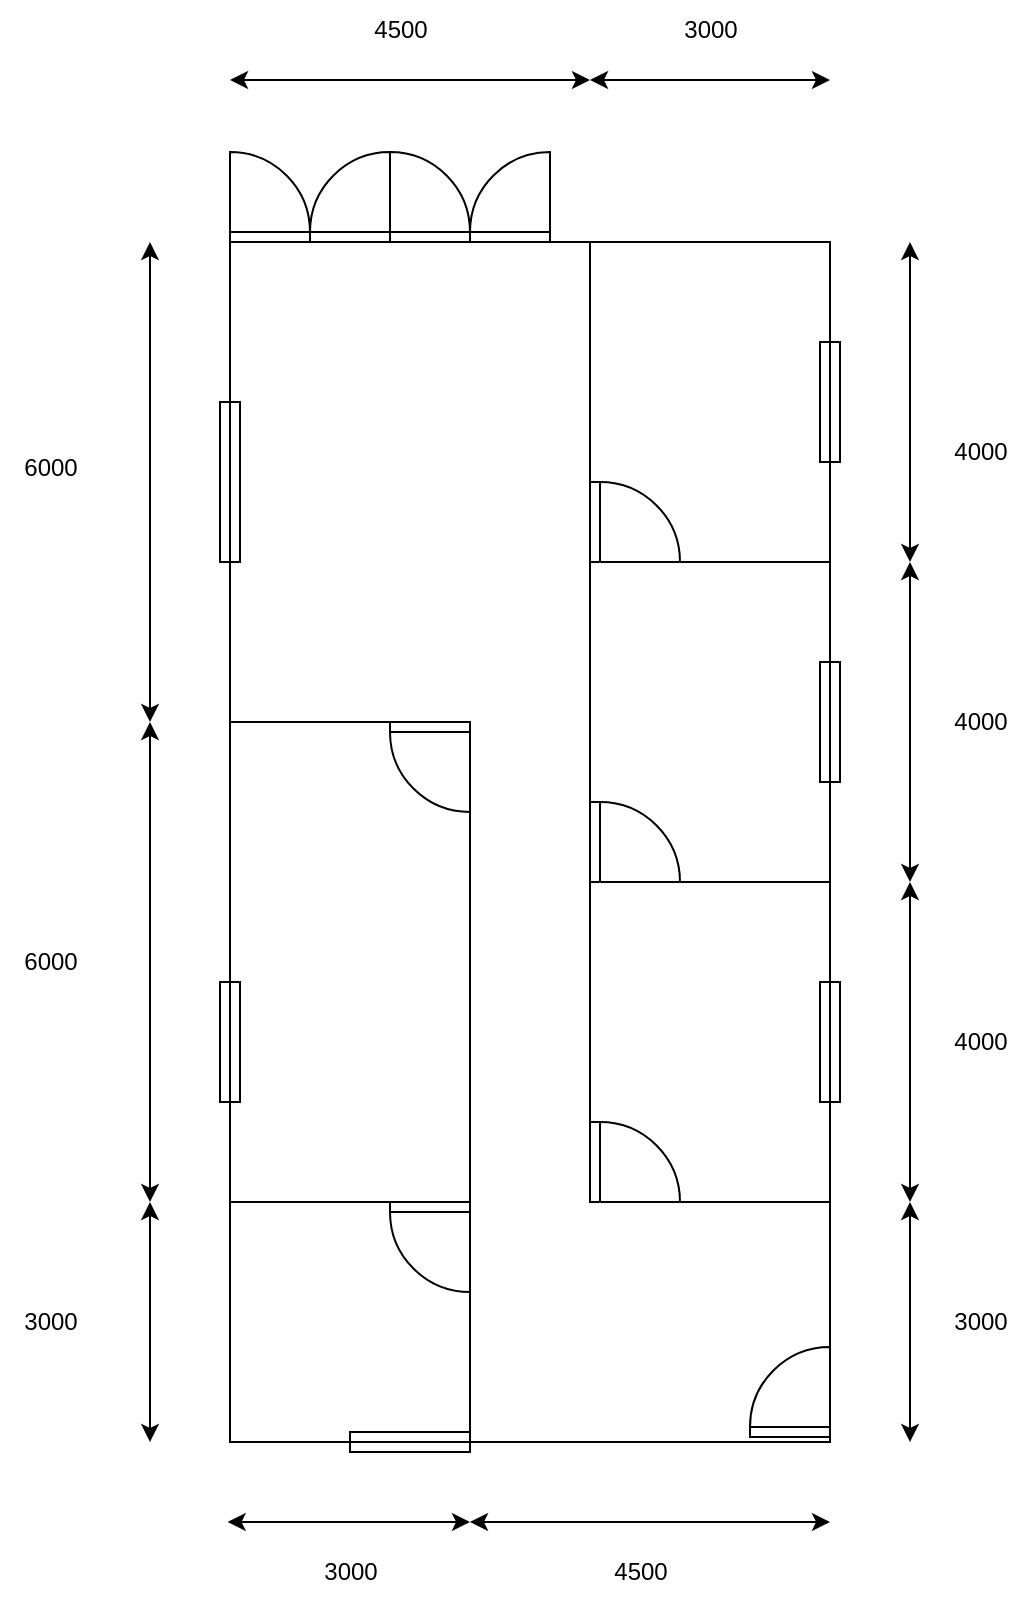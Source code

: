 <mxfile version="22.0.4" type="github">
  <diagram name="Page-1" id="PrSZD1s-5RXQUpFa0iiU">
    <mxGraphModel dx="1466" dy="1961" grid="1" gridSize="10" guides="1" tooltips="1" connect="1" arrows="1" fold="1" page="1" pageScale="1" pageWidth="850" pageHeight="1100" math="0" shadow="0">
      <root>
        <mxCell id="0" />
        <mxCell id="1" parent="0" />
        <mxCell id="2Ce0qXYtHqCFU7eTQXOD-29" value="" style="rounded=0;whiteSpace=wrap;html=1;" vertex="1" parent="1">
          <mxGeometry x="240" y="40" width="300" height="600" as="geometry" />
        </mxCell>
        <mxCell id="2Ce0qXYtHqCFU7eTQXOD-30" value="" style="rounded=0;whiteSpace=wrap;html=1;" vertex="1" parent="1">
          <mxGeometry x="240" y="520" width="120" height="120" as="geometry" />
        </mxCell>
        <mxCell id="2Ce0qXYtHqCFU7eTQXOD-31" value="" style="rounded=0;whiteSpace=wrap;html=1;" vertex="1" parent="1">
          <mxGeometry x="240" y="280" width="120" height="240" as="geometry" />
        </mxCell>
        <mxCell id="2Ce0qXYtHqCFU7eTQXOD-33" value="" style="rounded=0;whiteSpace=wrap;html=1;" vertex="1" parent="1">
          <mxGeometry x="420" y="360" width="120" height="160" as="geometry" />
        </mxCell>
        <mxCell id="2Ce0qXYtHqCFU7eTQXOD-34" value="" style="rounded=0;whiteSpace=wrap;html=1;" vertex="1" parent="1">
          <mxGeometry x="420" y="200" width="120" height="160" as="geometry" />
        </mxCell>
        <mxCell id="2Ce0qXYtHqCFU7eTQXOD-35" value="" style="rounded=0;whiteSpace=wrap;html=1;" vertex="1" parent="1">
          <mxGeometry x="420" y="40" width="120" height="160" as="geometry" />
        </mxCell>
        <mxCell id="2Ce0qXYtHqCFU7eTQXOD-36" value="" style="endArrow=classic;startArrow=classic;html=1;rounded=0;" edge="1" parent="1">
          <mxGeometry width="50" height="50" relative="1" as="geometry">
            <mxPoint x="240" y="-41" as="sourcePoint" />
            <mxPoint x="420" y="-41" as="targetPoint" />
          </mxGeometry>
        </mxCell>
        <mxCell id="2Ce0qXYtHqCFU7eTQXOD-37" value="" style="endArrow=classic;startArrow=classic;html=1;rounded=0;" edge="1" parent="1">
          <mxGeometry width="50" height="50" relative="1" as="geometry">
            <mxPoint x="420" y="-41" as="sourcePoint" />
            <mxPoint x="540" y="-41" as="targetPoint" />
          </mxGeometry>
        </mxCell>
        <mxCell id="2Ce0qXYtHqCFU7eTQXOD-38" value="" style="endArrow=classic;startArrow=classic;html=1;rounded=0;" edge="1" parent="1">
          <mxGeometry width="50" height="50" relative="1" as="geometry">
            <mxPoint x="200" y="280" as="sourcePoint" />
            <mxPoint x="200" y="40" as="targetPoint" />
          </mxGeometry>
        </mxCell>
        <mxCell id="2Ce0qXYtHqCFU7eTQXOD-39" value="" style="endArrow=classic;startArrow=classic;html=1;rounded=0;" edge="1" parent="1">
          <mxGeometry width="50" height="50" relative="1" as="geometry">
            <mxPoint x="200" y="520" as="sourcePoint" />
            <mxPoint x="200" y="280" as="targetPoint" />
          </mxGeometry>
        </mxCell>
        <mxCell id="2Ce0qXYtHqCFU7eTQXOD-40" value="" style="endArrow=classic;startArrow=classic;html=1;rounded=0;" edge="1" parent="1">
          <mxGeometry width="50" height="50" relative="1" as="geometry">
            <mxPoint x="200" y="640" as="sourcePoint" />
            <mxPoint x="200" y="520" as="targetPoint" />
          </mxGeometry>
        </mxCell>
        <mxCell id="2Ce0qXYtHqCFU7eTQXOD-41" value="" style="endArrow=classic;startArrow=classic;html=1;rounded=0;" edge="1" parent="1">
          <mxGeometry width="50" height="50" relative="1" as="geometry">
            <mxPoint x="580" y="200" as="sourcePoint" />
            <mxPoint x="580" y="40" as="targetPoint" />
          </mxGeometry>
        </mxCell>
        <mxCell id="2Ce0qXYtHqCFU7eTQXOD-42" value="" style="endArrow=classic;startArrow=classic;html=1;rounded=0;" edge="1" parent="1">
          <mxGeometry width="50" height="50" relative="1" as="geometry">
            <mxPoint x="580" y="360" as="sourcePoint" />
            <mxPoint x="580" y="200" as="targetPoint" />
          </mxGeometry>
        </mxCell>
        <mxCell id="2Ce0qXYtHqCFU7eTQXOD-43" value="" style="endArrow=classic;startArrow=classic;html=1;rounded=0;" edge="1" parent="1">
          <mxGeometry width="50" height="50" relative="1" as="geometry">
            <mxPoint x="580" y="520" as="sourcePoint" />
            <mxPoint x="580" y="360" as="targetPoint" />
          </mxGeometry>
        </mxCell>
        <mxCell id="2Ce0qXYtHqCFU7eTQXOD-44" value="" style="endArrow=classic;startArrow=classic;html=1;rounded=0;" edge="1" parent="1">
          <mxGeometry width="50" height="50" relative="1" as="geometry">
            <mxPoint x="580" y="640" as="sourcePoint" />
            <mxPoint x="580" y="520" as="targetPoint" />
          </mxGeometry>
        </mxCell>
        <mxCell id="2Ce0qXYtHqCFU7eTQXOD-45" value="" style="endArrow=classic;startArrow=classic;html=1;rounded=0;" edge="1" parent="1">
          <mxGeometry width="50" height="50" relative="1" as="geometry">
            <mxPoint x="360" y="680" as="sourcePoint" />
            <mxPoint x="238.82" y="680" as="targetPoint" />
          </mxGeometry>
        </mxCell>
        <mxCell id="2Ce0qXYtHqCFU7eTQXOD-46" value="" style="endArrow=classic;startArrow=classic;html=1;rounded=0;" edge="1" parent="1">
          <mxGeometry width="50" height="50" relative="1" as="geometry">
            <mxPoint x="540" y="680" as="sourcePoint" />
            <mxPoint x="360" y="680" as="targetPoint" />
          </mxGeometry>
        </mxCell>
        <mxCell id="2Ce0qXYtHqCFU7eTQXOD-47" value="4500" style="text;html=1;align=center;verticalAlign=middle;resizable=0;points=[];autosize=1;strokeColor=none;fillColor=none;" vertex="1" parent="1">
          <mxGeometry x="300" y="-81" width="50" height="30" as="geometry" />
        </mxCell>
        <mxCell id="2Ce0qXYtHqCFU7eTQXOD-48" value="3000" style="text;html=1;align=center;verticalAlign=middle;resizable=0;points=[];autosize=1;strokeColor=none;fillColor=none;" vertex="1" parent="1">
          <mxGeometry x="455" y="-81" width="50" height="30" as="geometry" />
        </mxCell>
        <mxCell id="2Ce0qXYtHqCFU7eTQXOD-49" value="6000" style="text;html=1;align=center;verticalAlign=middle;resizable=0;points=[];autosize=1;strokeColor=none;fillColor=none;" vertex="1" parent="1">
          <mxGeometry x="125" y="138" width="50" height="30" as="geometry" />
        </mxCell>
        <mxCell id="2Ce0qXYtHqCFU7eTQXOD-50" value="6000" style="text;html=1;align=center;verticalAlign=middle;resizable=0;points=[];autosize=1;strokeColor=none;fillColor=none;" vertex="1" parent="1">
          <mxGeometry x="125" y="385" width="50" height="30" as="geometry" />
        </mxCell>
        <mxCell id="2Ce0qXYtHqCFU7eTQXOD-51" value="3000" style="text;html=1;align=center;verticalAlign=middle;resizable=0;points=[];autosize=1;strokeColor=none;fillColor=none;" vertex="1" parent="1">
          <mxGeometry x="125" y="565" width="50" height="30" as="geometry" />
        </mxCell>
        <mxCell id="2Ce0qXYtHqCFU7eTQXOD-52" value="3000" style="text;html=1;align=center;verticalAlign=middle;resizable=0;points=[];autosize=1;strokeColor=none;fillColor=none;" vertex="1" parent="1">
          <mxGeometry x="275" y="690" width="50" height="30" as="geometry" />
        </mxCell>
        <mxCell id="2Ce0qXYtHqCFU7eTQXOD-53" value="4500" style="text;html=1;align=center;verticalAlign=middle;resizable=0;points=[];autosize=1;strokeColor=none;fillColor=none;" vertex="1" parent="1">
          <mxGeometry x="420" y="690" width="50" height="30" as="geometry" />
        </mxCell>
        <mxCell id="2Ce0qXYtHqCFU7eTQXOD-54" value="3000" style="text;html=1;align=center;verticalAlign=middle;resizable=0;points=[];autosize=1;strokeColor=none;fillColor=none;" vertex="1" parent="1">
          <mxGeometry x="590" y="565" width="50" height="30" as="geometry" />
        </mxCell>
        <mxCell id="2Ce0qXYtHqCFU7eTQXOD-55" value="4000" style="text;html=1;align=center;verticalAlign=middle;resizable=0;points=[];autosize=1;strokeColor=none;fillColor=none;" vertex="1" parent="1">
          <mxGeometry x="590" y="425" width="50" height="30" as="geometry" />
        </mxCell>
        <mxCell id="2Ce0qXYtHqCFU7eTQXOD-56" value="4000" style="text;html=1;align=center;verticalAlign=middle;resizable=0;points=[];autosize=1;strokeColor=none;fillColor=none;" vertex="1" parent="1">
          <mxGeometry x="590" y="265" width="50" height="30" as="geometry" />
        </mxCell>
        <mxCell id="2Ce0qXYtHqCFU7eTQXOD-57" value="4000" style="text;html=1;align=center;verticalAlign=middle;resizable=0;points=[];autosize=1;strokeColor=none;fillColor=none;" vertex="1" parent="1">
          <mxGeometry x="590" y="130" width="50" height="30" as="geometry" />
        </mxCell>
        <mxCell id="2Ce0qXYtHqCFU7eTQXOD-59" value="" style="verticalLabelPosition=bottom;html=1;verticalAlign=top;align=center;shape=mxgraph.floorplan.doorRight;aspect=fixed;" vertex="1" parent="1">
          <mxGeometry x="320" y="280" width="40" height="42.5" as="geometry" />
        </mxCell>
        <mxCell id="2Ce0qXYtHqCFU7eTQXOD-60" value="" style="verticalLabelPosition=bottom;html=1;verticalAlign=top;align=center;shape=mxgraph.floorplan.doorRight;aspect=fixed;" vertex="1" parent="1">
          <mxGeometry x="320" y="520" width="40" height="42.5" as="geometry" />
        </mxCell>
        <mxCell id="2Ce0qXYtHqCFU7eTQXOD-62" value="" style="verticalLabelPosition=bottom;html=1;verticalAlign=top;align=center;shape=mxgraph.floorplan.doorLeft;aspect=fixed;direction=north;" vertex="1" parent="1">
          <mxGeometry x="420" y="480" width="42.5" height="40" as="geometry" />
        </mxCell>
        <mxCell id="2Ce0qXYtHqCFU7eTQXOD-64" value="" style="verticalLabelPosition=bottom;html=1;verticalAlign=top;align=center;shape=mxgraph.floorplan.doorLeft;aspect=fixed;direction=north;" vertex="1" parent="1">
          <mxGeometry x="420" y="320" width="42.5" height="40" as="geometry" />
        </mxCell>
        <mxCell id="2Ce0qXYtHqCFU7eTQXOD-65" value="" style="verticalLabelPosition=bottom;html=1;verticalAlign=top;align=center;shape=mxgraph.floorplan.doorLeft;aspect=fixed;direction=north;" vertex="1" parent="1">
          <mxGeometry x="420" y="160" width="42.5" height="40" as="geometry" />
        </mxCell>
        <mxCell id="2Ce0qXYtHqCFU7eTQXOD-66" value="" style="verticalLabelPosition=bottom;html=1;verticalAlign=top;align=center;shape=mxgraph.floorplan.doorLeft;aspect=fixed;direction=west;" vertex="1" parent="1">
          <mxGeometry x="500" y="595" width="40" height="42.5" as="geometry" />
        </mxCell>
        <mxCell id="2Ce0qXYtHqCFU7eTQXOD-73" value="" style="verticalLabelPosition=bottom;html=1;verticalAlign=top;align=center;shape=mxgraph.floorplan.doorDouble;aspect=fixed;direction=west;" vertex="1" parent="1">
          <mxGeometry x="240" y="-2.5" width="80" height="42.5" as="geometry" />
        </mxCell>
        <mxCell id="2Ce0qXYtHqCFU7eTQXOD-76" value="" style="verticalLabelPosition=bottom;html=1;verticalAlign=top;align=center;shape=mxgraph.floorplan.doorDouble;aspect=fixed;direction=west;" vertex="1" parent="1">
          <mxGeometry x="320" y="-2.5" width="80" height="42.5" as="geometry" />
        </mxCell>
        <mxCell id="2Ce0qXYtHqCFU7eTQXOD-77" value="" style="verticalLabelPosition=bottom;html=1;verticalAlign=top;align=center;shape=mxgraph.floorplan.window;direction=south;" vertex="1" parent="1">
          <mxGeometry x="535" y="90" width="10" height="60" as="geometry" />
        </mxCell>
        <mxCell id="2Ce0qXYtHqCFU7eTQXOD-79" value="" style="verticalLabelPosition=bottom;html=1;verticalAlign=top;align=center;shape=mxgraph.floorplan.window;direction=south;" vertex="1" parent="1">
          <mxGeometry x="535" y="250" width="10" height="60" as="geometry" />
        </mxCell>
        <mxCell id="2Ce0qXYtHqCFU7eTQXOD-80" value="" style="verticalLabelPosition=bottom;html=1;verticalAlign=top;align=center;shape=mxgraph.floorplan.window;direction=south;" vertex="1" parent="1">
          <mxGeometry x="535" y="410" width="10" height="60" as="geometry" />
        </mxCell>
        <mxCell id="2Ce0qXYtHqCFU7eTQXOD-81" value="" style="verticalLabelPosition=bottom;html=1;verticalAlign=top;align=center;shape=mxgraph.floorplan.window;direction=south;" vertex="1" parent="1">
          <mxGeometry x="235" y="410" width="10" height="60" as="geometry" />
        </mxCell>
        <mxCell id="2Ce0qXYtHqCFU7eTQXOD-82" value="" style="verticalLabelPosition=bottom;html=1;verticalAlign=top;align=center;shape=mxgraph.floorplan.window;direction=west;" vertex="1" parent="1">
          <mxGeometry x="300" y="635" width="60" height="10" as="geometry" />
        </mxCell>
        <mxCell id="2Ce0qXYtHqCFU7eTQXOD-83" value="" style="shape=image;html=1;verticalAlign=top;verticalLabelPosition=bottom;labelBackgroundColor=#ffffff;imageAspect=0;aspect=fixed;image=https://cdn2.iconfinder.com/data/icons/toilet/520/7-128.png" vertex="1" parent="1">
          <mxGeometry x="240" y="610" width="30" height="30" as="geometry" />
        </mxCell>
        <mxCell id="2Ce0qXYtHqCFU7eTQXOD-84" value="" style="verticalLabelPosition=bottom;html=1;verticalAlign=top;align=center;shape=mxgraph.floorplan.window;direction=south;" vertex="1" parent="1">
          <mxGeometry x="235" y="120" width="10" height="80" as="geometry" />
        </mxCell>
      </root>
    </mxGraphModel>
  </diagram>
</mxfile>
